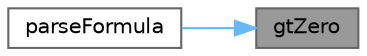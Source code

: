 digraph "gtZero"
{
 // INTERACTIVE_SVG=YES
 // LATEX_PDF_SIZE
  bgcolor="transparent";
  edge [fontname=Helvetica,fontsize=10,labelfontname=Helvetica,labelfontsize=10];
  node [fontname=Helvetica,fontsize=10,shape=box,height=0.2,width=0.4];
  rankdir="RL";
  Node1 [label="gtZero",height=0.2,width=0.4,color="gray40", fillcolor="grey60", style="filled", fontcolor="black",tooltip=" "];
  Node1 -> Node2 [dir="back",color="steelblue1",style="solid"];
  Node2 [label="parseFormula",height=0.2,width=0.4,color="grey40", fillcolor="white", style="filled",URL="$namespaceore_1_1data.html#a0f1db184342746b175dd95038fc9f3ce",tooltip=" "];
}

